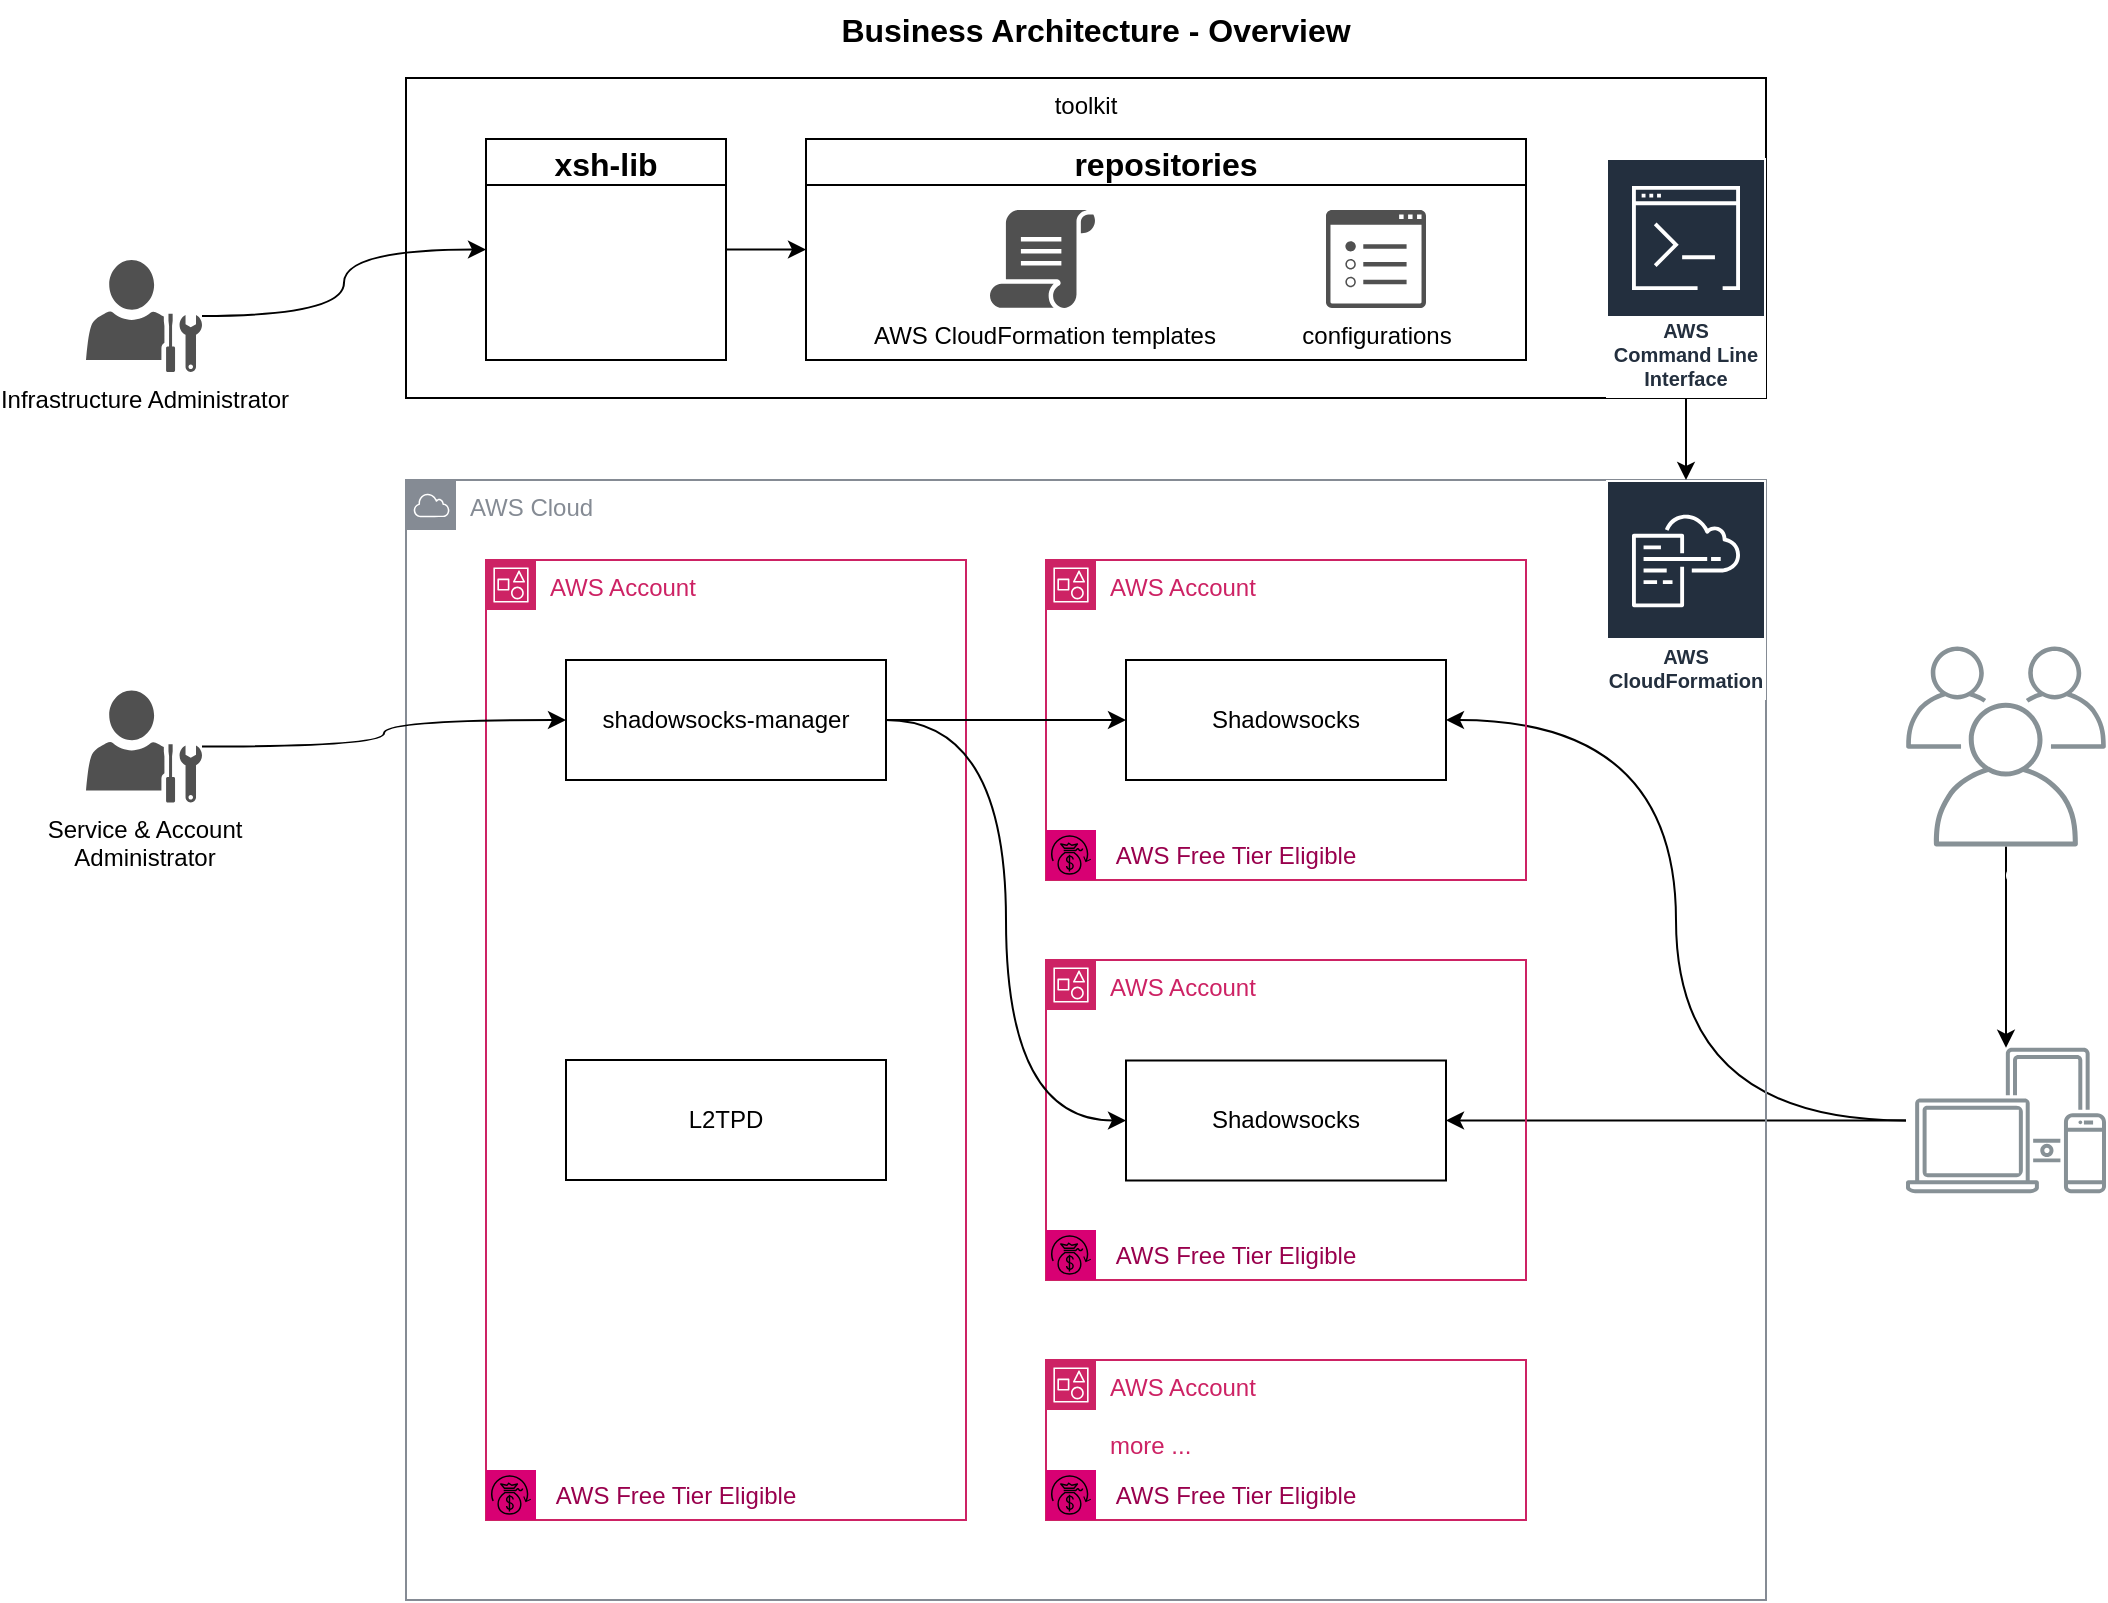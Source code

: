 <mxfile>
    <diagram id="Hm3814gNDC9atg2mfBJW" name="Page-1">
        <mxGraphModel dx="1386" dy="772" grid="1" gridSize="10" guides="1" tooltips="1" connect="1" arrows="1" fold="1" page="1" pageScale="1" pageWidth="1169" pageHeight="827" background="none" math="0" shadow="0">
            <root>
                <mxCell id="0"/>
                <mxCell id="1" parent="0"/>
                <mxCell id="52" value="toolkit" style="rounded=0;whiteSpace=wrap;html=1;verticalAlign=top;fillColor=none;" parent="1" vertex="1">
                    <mxGeometry x="240" y="39" width="680" height="160" as="geometry"/>
                </mxCell>
                <mxCell id="109" value="repositories" style="swimlane;fontSize=16;" vertex="1" parent="1">
                    <mxGeometry x="440" y="69.5" width="360" height="110.5" as="geometry"/>
                </mxCell>
                <mxCell id="50" value="AWS CloudFormation templates" style="pointerEvents=1;shadow=0;dashed=0;html=1;strokeColor=none;fillColor=#505050;labelPosition=center;verticalLabelPosition=bottom;verticalAlign=top;outlineConnect=0;align=center;shape=mxgraph.office.concepts.script;rounded=0;" parent="109" vertex="1">
                    <mxGeometry x="92" y="35.5" width="53" height="49" as="geometry"/>
                </mxCell>
                <mxCell id="55" value="configurations" style="pointerEvents=1;shadow=0;dashed=0;html=1;strokeColor=none;fillColor=#505050;labelPosition=center;verticalLabelPosition=bottom;verticalAlign=top;outlineConnect=0;align=center;shape=mxgraph.office.concepts.properties;rounded=0;" parent="109" vertex="1">
                    <mxGeometry x="260" y="35.5" width="50" height="49" as="geometry"/>
                </mxCell>
                <mxCell id="28" style="edgeStyle=orthogonalEdgeStyle;html=1;jumpStyle=arc;curved=1;rounded=0;" parent="1" source="24" target="25" edge="1">
                    <mxGeometry relative="1" as="geometry"/>
                </mxCell>
                <mxCell id="24" value="&lt;font color=&quot;#ffffff&quot;&gt;Users&lt;/font&gt;" style="outlineConnect=0;gradientColor=none;fontColor=#545B64;strokeColor=none;fillColor=#879196;dashed=0;verticalLabelPosition=bottom;verticalAlign=top;align=center;html=1;fontSize=12;fontStyle=0;aspect=fixed;shape=mxgraph.aws4.illustration_users;pointerEvents=1;rounded=0;" parent="1" vertex="1">
                    <mxGeometry x="990" y="323.25" width="100" height="100" as="geometry"/>
                </mxCell>
                <mxCell id="29" style="edgeStyle=orthogonalEdgeStyle;html=1;entryX=1;entryY=0.5;entryDx=0;entryDy=0;jumpStyle=arc;curved=1;rounded=0;" parent="1" source="25" target="3" edge="1">
                    <mxGeometry relative="1" as="geometry"/>
                </mxCell>
                <mxCell id="30" style="edgeStyle=orthogonalEdgeStyle;html=1;entryX=1;entryY=0.5;entryDx=0;entryDy=0;jumpStyle=arc;curved=1;rounded=0;" parent="1" source="25" target="21" edge="1">
                    <mxGeometry relative="1" as="geometry"/>
                </mxCell>
                <mxCell id="25" value="&lt;font color=&quot;#ffffff&quot;&gt;Devices&lt;/font&gt;" style="outlineConnect=0;gradientColor=none;fontColor=#545B64;strokeColor=none;fillColor=#879196;dashed=0;verticalLabelPosition=bottom;verticalAlign=top;align=center;html=1;fontSize=12;fontStyle=0;aspect=fixed;shape=mxgraph.aws4.illustration_devices;pointerEvents=1;rounded=0;" parent="1" vertex="1">
                    <mxGeometry x="990" y="523.75" width="100" height="73" as="geometry"/>
                </mxCell>
                <mxCell id="34" value="AWS Cloud" style="outlineConnect=0;gradientColor=none;html=1;whiteSpace=wrap;fontSize=12;fontStyle=0;shape=mxgraph.aws4.group;grIcon=mxgraph.aws4.group_aws_cloud;strokeColor=#858B94;fillColor=none;verticalAlign=top;align=left;spacingLeft=30;fontColor=#858B94;dashed=0;rounded=0;" parent="1" vertex="1">
                    <mxGeometry x="240" y="240" width="680" height="560" as="geometry"/>
                </mxCell>
                <mxCell id="16" value="AWS Account" style="points=[[0,0],[0.25,0],[0.5,0],[0.75,0],[1,0],[1,0.25],[1,0.5],[1,0.75],[1,1],[0.75,1],[0.5,1],[0.25,1],[0,1],[0,0.75],[0,0.5],[0,0.25]];outlineConnect=0;gradientColor=none;html=1;whiteSpace=wrap;fontSize=12;fontStyle=0;container=1;pointerEvents=0;collapsible=0;recursiveResize=0;shape=mxgraph.aws4.group;grIcon=mxgraph.aws4.group_account;strokeColor=#CD2264;fillColor=none;verticalAlign=top;align=left;spacingLeft=30;fontColor=#CD2264;dashed=0;rounded=0;" parent="1" vertex="1">
                    <mxGeometry x="280" y="280" width="240" height="480" as="geometry"/>
                </mxCell>
                <mxCell id="2" value="L2TPD" style="rounded=0;whiteSpace=wrap;html=1;" parent="16" vertex="1">
                    <mxGeometry x="40" y="250" width="160" height="60" as="geometry"/>
                </mxCell>
                <mxCell id="5" value="shadowsocks-manager" style="rounded=0;whiteSpace=wrap;html=1;" parent="16" vertex="1">
                    <mxGeometry x="40" y="50" width="160" height="60" as="geometry"/>
                </mxCell>
                <mxCell id="68" value="" style="group;fontColor=#33001A;rounded=0;" parent="16" vertex="1" connectable="0">
                    <mxGeometry y="455" width="165" height="25" as="geometry"/>
                </mxCell>
                <mxCell id="86" value="" style="group;rounded=0;" vertex="1" connectable="0" parent="68">
                    <mxGeometry width="165" height="25" as="geometry"/>
                </mxCell>
                <mxCell id="87" value="" style="group;rounded=0;" vertex="1" connectable="0" parent="86">
                    <mxGeometry width="165" height="25" as="geometry"/>
                </mxCell>
                <mxCell id="66" value="&lt;font color=&quot;#99004d&quot;&gt;AWS Free Tier Eligible&lt;/font&gt;" style="rounded=0;whiteSpace=wrap;html=1;strokeColor=none;fillColor=none;fontColor=#666666;fillStyle=auto;" parent="87" vertex="1">
                    <mxGeometry x="25" y="2.5" width="140" height="20" as="geometry"/>
                </mxCell>
                <mxCell id="67" value="" style="points=[[0,0,0],[0.25,0,0],[0.5,0,0],[0.75,0,0],[1,0,0],[0,1,0],[0.25,1,0],[0.5,1,0],[0.75,1,0],[1,1,0],[0,0.25,0],[0,0.5,0],[0,0.75,0],[1,0.25,0],[1,0.5,0],[1,0.75,0]];outlineConnect=0;fontColor=#ffffff;gradientDirection=north;fillColor=#d80073;strokeColor=#000000;dashed=0;verticalLabelPosition=bottom;verticalAlign=top;align=center;html=1;fontSize=12;fontStyle=0;aspect=fixed;shape=mxgraph.aws4.resourceIcon;resIcon=mxgraph.aws4.savings_plans;fillStyle=auto;rounded=0;" parent="87" vertex="1">
                    <mxGeometry width="25" height="25" as="geometry"/>
                </mxCell>
                <mxCell id="17" value="AWS Account" style="points=[[0,0],[0.25,0],[0.5,0],[0.75,0],[1,0],[1,0.25],[1,0.5],[1,0.75],[1,1],[0.75,1],[0.5,1],[0.25,1],[0,1],[0,0.75],[0,0.5],[0,0.25]];outlineConnect=0;gradientColor=none;html=1;whiteSpace=wrap;fontSize=12;fontStyle=0;container=1;pointerEvents=0;collapsible=0;recursiveResize=0;shape=mxgraph.aws4.group;grIcon=mxgraph.aws4.group_account;strokeColor=#CD2264;fillColor=none;verticalAlign=top;align=left;spacingLeft=30;fontColor=#CD2264;dashed=0;rounded=0;" parent="1" vertex="1">
                    <mxGeometry x="560" y="280" width="240" height="160" as="geometry"/>
                </mxCell>
                <mxCell id="3" value="Shadowsocks" style="rounded=0;whiteSpace=wrap;html=1;" parent="17" vertex="1">
                    <mxGeometry x="40" y="50" width="160" height="60" as="geometry"/>
                </mxCell>
                <mxCell id="20" value="AWS Account" style="points=[[0,0],[0.25,0],[0.5,0],[0.75,0],[1,0],[1,0.25],[1,0.5],[1,0.75],[1,1],[0.75,1],[0.5,1],[0.25,1],[0,1],[0,0.75],[0,0.5],[0,0.25]];outlineConnect=0;gradientColor=none;html=1;whiteSpace=wrap;fontSize=12;fontStyle=0;container=1;pointerEvents=0;collapsible=0;recursiveResize=0;shape=mxgraph.aws4.group;grIcon=mxgraph.aws4.group_account;strokeColor=#CD2264;fillColor=none;verticalAlign=top;align=left;spacingLeft=30;fontColor=#CD2264;dashed=0;rounded=0;" parent="1" vertex="1">
                    <mxGeometry x="560" y="480" width="240" height="160" as="geometry"/>
                </mxCell>
                <mxCell id="21" value="Shadowsocks" style="rounded=0;whiteSpace=wrap;html=1;" parent="20" vertex="1">
                    <mxGeometry x="40" y="50.25" width="160" height="60" as="geometry"/>
                </mxCell>
                <mxCell id="22" value="AWS Account&lt;br&gt;&lt;br&gt;more ..." style="points=[[0,0],[0.25,0],[0.5,0],[0.75,0],[1,0],[1,0.25],[1,0.5],[1,0.75],[1,1],[0.75,1],[0.5,1],[0.25,1],[0,1],[0,0.75],[0,0.5],[0,0.25]];outlineConnect=0;gradientColor=none;html=1;whiteSpace=wrap;fontSize=12;fontStyle=0;container=1;pointerEvents=0;collapsible=0;recursiveResize=0;shape=mxgraph.aws4.group;grIcon=mxgraph.aws4.group_account;strokeColor=#CD2264;fillColor=none;verticalAlign=top;align=left;spacingLeft=30;fontColor=#CD2264;dashed=0;rounded=0;" parent="1" vertex="1">
                    <mxGeometry x="560" y="680" width="240" height="80" as="geometry"/>
                </mxCell>
                <mxCell id="41" value="AWS CloudFormation" style="outlineConnect=0;fontColor=#232F3E;gradientColor=none;strokeColor=#ffffff;fillColor=#232F3E;dashed=0;verticalLabelPosition=middle;verticalAlign=bottom;align=center;html=1;whiteSpace=wrap;fontSize=10;fontStyle=1;spacing=3;shape=mxgraph.aws4.productIcon;prIcon=mxgraph.aws4.cloudformation;rounded=0;" parent="1" vertex="1">
                    <mxGeometry x="840" y="240" width="80" height="110" as="geometry"/>
                </mxCell>
                <mxCell id="117" style="edgeStyle=orthogonalEdgeStyle;curved=1;html=1;entryX=0;entryY=0.5;entryDx=0;entryDy=0;fontSize=16;" edge="1" parent="1" source="42" target="110">
                    <mxGeometry relative="1" as="geometry"/>
                </mxCell>
                <mxCell id="42" value="Infrastructure Administrator" style="pointerEvents=1;shadow=0;dashed=0;html=1;strokeColor=none;fillColor=#505050;labelPosition=center;verticalLabelPosition=bottom;verticalAlign=top;outlineConnect=0;align=center;shape=mxgraph.office.users.administrator;rounded=0;" parent="1" vertex="1">
                    <mxGeometry x="80" y="130" width="58" height="56" as="geometry"/>
                </mxCell>
                <mxCell id="45" style="edgeStyle=orthogonalEdgeStyle;curved=1;jumpStyle=arc;html=1;rounded=0;" parent="1" source="44" target="5" edge="1">
                    <mxGeometry relative="1" as="geometry"/>
                </mxCell>
                <mxCell id="44" value="Service &amp;amp; Account&lt;br&gt;Administrator" style="pointerEvents=1;shadow=0;dashed=0;html=1;strokeColor=none;fillColor=#505050;labelPosition=center;verticalLabelPosition=bottom;verticalAlign=top;outlineConnect=0;align=center;shape=mxgraph.office.users.administrator;rounded=0;" parent="1" vertex="1">
                    <mxGeometry x="80" y="345.25" width="58" height="56" as="geometry"/>
                </mxCell>
                <mxCell id="46" style="edgeStyle=orthogonalEdgeStyle;curved=1;jumpStyle=arc;html=1;rounded=0;" parent="1" source="5" target="3" edge="1">
                    <mxGeometry relative="1" as="geometry"/>
                </mxCell>
                <mxCell id="47" style="edgeStyle=orthogonalEdgeStyle;curved=1;jumpStyle=arc;html=1;entryX=0;entryY=0.5;entryDx=0;entryDy=0;rounded=0;" parent="1" source="5" target="21" edge="1">
                    <mxGeometry relative="1" as="geometry"/>
                </mxCell>
                <mxCell id="107" style="edgeStyle=orthogonalEdgeStyle;curved=1;html=1;fontSize=16;" edge="1" parent="1" source="35" target="41">
                    <mxGeometry relative="1" as="geometry"/>
                </mxCell>
                <mxCell id="35" value="AWS&#10;Command Line Interface" style="outlineConnect=0;fontColor=#232F3E;gradientColor=none;strokeColor=#ffffff;fillColor=#232F3E;dashed=0;verticalLabelPosition=middle;verticalAlign=bottom;align=center;html=1;whiteSpace=wrap;fontSize=10;fontStyle=1;spacing=3;shape=mxgraph.aws4.productIcon;prIcon=mxgraph.aws4.command_line_interface;rounded=0;" parent="1" vertex="1">
                    <mxGeometry x="840" y="79" width="80" height="120" as="geometry"/>
                </mxCell>
                <mxCell id="69" value="" style="group;rounded=0;" parent="1" vertex="1" connectable="0">
                    <mxGeometry x="560" y="735" width="165" height="25" as="geometry"/>
                </mxCell>
                <mxCell id="88" value="" style="group;rounded=0;" vertex="1" connectable="0" parent="69">
                    <mxGeometry width="165" height="25" as="geometry"/>
                </mxCell>
                <mxCell id="70" value="&lt;font color=&quot;#99004d&quot;&gt;AWS Free Tier Eligible&lt;/font&gt;" style="rounded=0;whiteSpace=wrap;html=1;strokeColor=none;fillColor=none;fontColor=#D80073;fillStyle=auto;" parent="88" vertex="1">
                    <mxGeometry x="25" y="2.5" width="140" height="20" as="geometry"/>
                </mxCell>
                <mxCell id="71" value="" style="points=[[0,0,0],[0.25,0,0],[0.5,0,0],[0.75,0,0],[1,0,0],[0,1,0],[0.25,1,0],[0.5,1,0],[0.75,1,0],[1,1,0],[0,0.25,0],[0,0.5,0],[0,0.75,0],[1,0.25,0],[1,0.5,0],[1,0.75,0]];outlineConnect=0;fontColor=#ffffff;gradientDirection=north;fillColor=#d80073;strokeColor=#000000;dashed=0;verticalLabelPosition=bottom;verticalAlign=top;align=center;html=1;fontSize=12;fontStyle=0;aspect=fixed;shape=mxgraph.aws4.resourceIcon;resIcon=mxgraph.aws4.savings_plans;fillStyle=auto;rounded=0;" parent="88" vertex="1">
                    <mxGeometry width="25" height="25" as="geometry"/>
                </mxCell>
                <mxCell id="72" value="" style="group;rounded=0;" parent="1" vertex="1" connectable="0">
                    <mxGeometry x="560" y="615" width="165" height="25" as="geometry"/>
                </mxCell>
                <mxCell id="73" value="&lt;font color=&quot;#99004d&quot;&gt;AWS Free Tier Eligible&lt;/font&gt;" style="rounded=0;whiteSpace=wrap;html=1;strokeColor=none;fillColor=none;fontColor=#D80073;fillStyle=auto;" parent="72" vertex="1">
                    <mxGeometry x="25" y="2.5" width="140" height="20" as="geometry"/>
                </mxCell>
                <mxCell id="74" value="" style="points=[[0,0,0],[0.25,0,0],[0.5,0,0],[0.75,0,0],[1,0,0],[0,1,0],[0.25,1,0],[0.5,1,0],[0.75,1,0],[1,1,0],[0,0.25,0],[0,0.5,0],[0,0.75,0],[1,0.25,0],[1,0.5,0],[1,0.75,0]];outlineConnect=0;fontColor=#ffffff;gradientDirection=north;fillColor=#d80073;strokeColor=#000000;dashed=0;verticalLabelPosition=bottom;verticalAlign=top;align=center;html=1;fontSize=12;fontStyle=0;aspect=fixed;shape=mxgraph.aws4.resourceIcon;resIcon=mxgraph.aws4.savings_plans;fillStyle=auto;rounded=0;" parent="72" vertex="1">
                    <mxGeometry width="25" height="25" as="geometry"/>
                </mxCell>
                <mxCell id="92" value="" style="group;rounded=0;" vertex="1" connectable="0" parent="1">
                    <mxGeometry x="560" y="415" width="165" height="25" as="geometry"/>
                </mxCell>
                <mxCell id="93" value="&lt;font color=&quot;#99004d&quot;&gt;AWS Free Tier Eligible&lt;/font&gt;" style="rounded=0;whiteSpace=wrap;html=1;strokeColor=none;fillColor=none;fontColor=#D80073;fillStyle=auto;" vertex="1" parent="92">
                    <mxGeometry x="25" y="2.5" width="140" height="20" as="geometry"/>
                </mxCell>
                <mxCell id="94" value="" style="points=[[0,0,0],[0.25,0,0],[0.5,0,0],[0.75,0,0],[1,0,0],[0,1,0],[0.25,1,0],[0.5,1,0],[0.75,1,0],[1,1,0],[0,0.25,0],[0,0.5,0],[0,0.75,0],[1,0.25,0],[1,0.5,0],[1,0.75,0]];outlineConnect=0;fontColor=#ffffff;gradientDirection=north;fillColor=#d80073;strokeColor=#000000;dashed=0;verticalLabelPosition=bottom;verticalAlign=top;align=center;html=1;fontSize=12;fontStyle=0;aspect=fixed;shape=mxgraph.aws4.resourceIcon;resIcon=mxgraph.aws4.savings_plans;fillStyle=auto;rounded=0;" vertex="1" parent="92">
                    <mxGeometry width="25" height="25" as="geometry"/>
                </mxCell>
                <mxCell id="97" value="Business Architecture - Overview" style="text;strokeColor=none;align=center;fillColor=none;html=1;verticalAlign=middle;whiteSpace=wrap;rounded=0;fontSize=16;fontStyle=1" vertex="1" parent="1">
                    <mxGeometry x="425" width="320" height="30" as="geometry"/>
                </mxCell>
                <mxCell id="113" style="edgeStyle=orthogonalEdgeStyle;curved=1;html=1;entryX=0;entryY=0.5;entryDx=0;entryDy=0;fontSize=16;" edge="1" parent="1" source="110" target="109">
                    <mxGeometry relative="1" as="geometry"/>
                </mxCell>
                <mxCell id="110" value="xsh-lib" style="swimlane;fontSize=16;" vertex="1" parent="1">
                    <mxGeometry x="280" y="69.5" width="120" height="110.5" as="geometry"/>
                </mxCell>
            </root>
        </mxGraphModel>
    </diagram>
</mxfile>